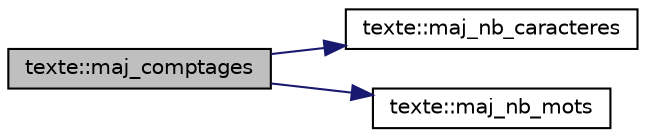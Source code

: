digraph "texte::maj_comptages"
{
  edge [fontname="Helvetica",fontsize="10",labelfontname="Helvetica",labelfontsize="10"];
  node [fontname="Helvetica",fontsize="10",shape=record];
  rankdir="LR";
  Node118 [label="texte::maj_comptages",height=0.2,width=0.4,color="black", fillcolor="grey75", style="filled", fontcolor="black"];
  Node118 -> Node119 [color="midnightblue",fontsize="10",style="solid",fontname="Helvetica"];
  Node119 [label="texte::maj_nb_caracteres",height=0.2,width=0.4,color="black", fillcolor="white", style="filled",URL="$classtexte.html#a4a2b045dbb975c1c3e7b3d20c60edd34",tooltip="Met à jour le nombre de caractères du texte. "];
  Node118 -> Node120 [color="midnightblue",fontsize="10",style="solid",fontname="Helvetica"];
  Node120 [label="texte::maj_nb_mots",height=0.2,width=0.4,color="black", fillcolor="white", style="filled",URL="$classtexte.html#aeed3eacb585627aa50aadaaba067c9c2",tooltip="Met à jour le nombre de mots du texte. "];
}
